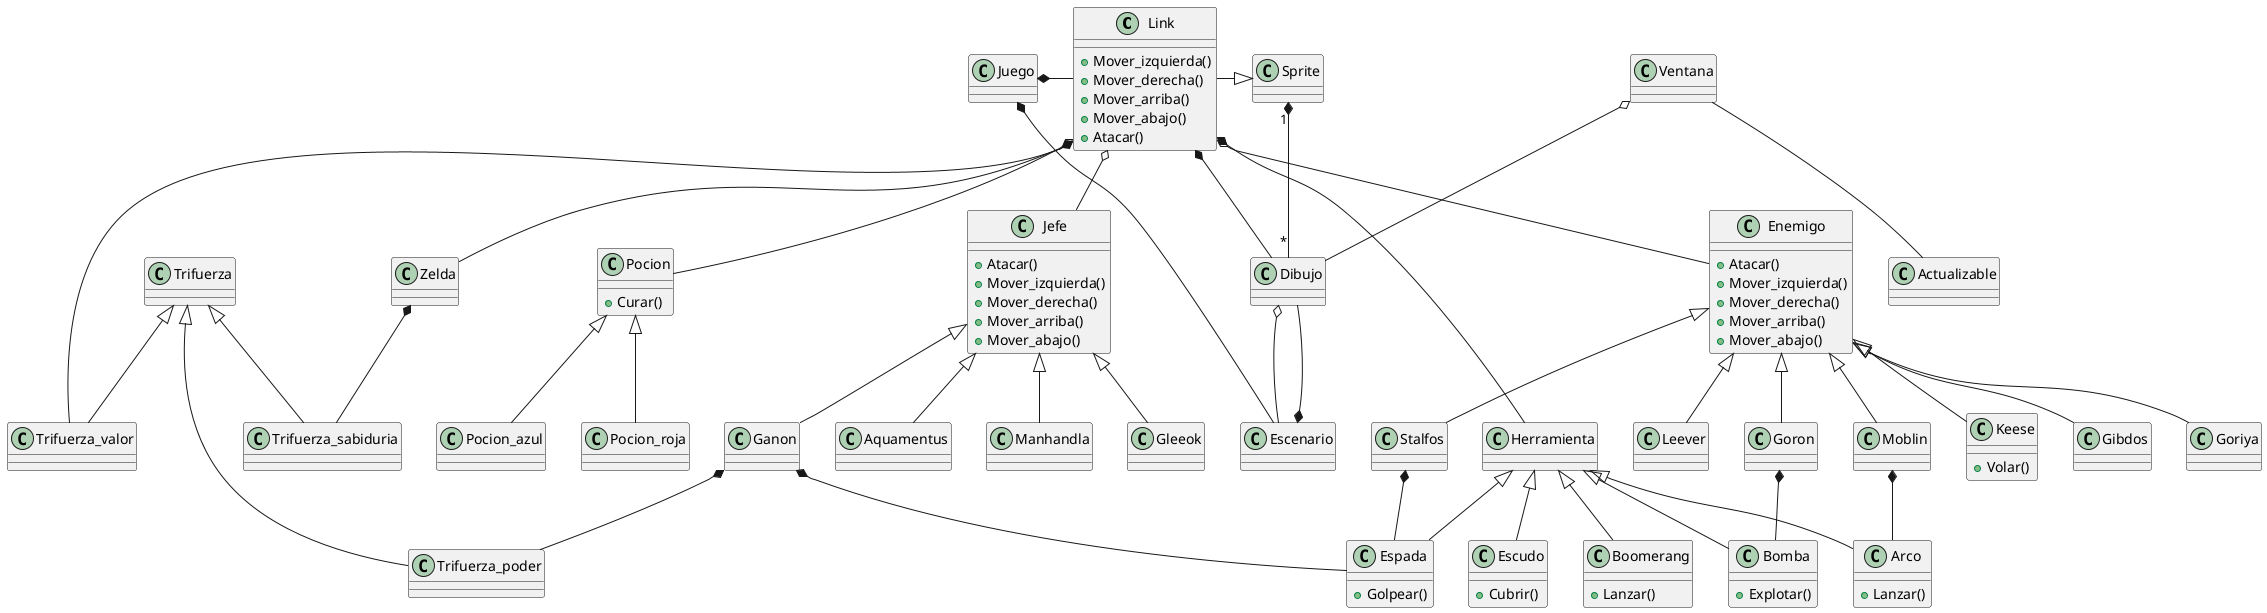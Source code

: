 @startuml Zelda

class Link{
    + Mover_izquierda()
    + Mover_derecha()
    + Mover_arriba()
    + Mover_abajo()
    + Atacar()
}
class Herramienta
class Espada{
    + Golpear()
}
class Escudo{
    + Cubrir()
}
class Bomba{
    + Explotar()
}
class Boomerang{
    + Lanzar()
}
class Arco{
    + Lanzar()
}
class Pocion{
    + Curar()
}
class Pocion_roja
class Pocion_azul
class Enemigo{
    + Atacar()
    + Mover_izquierda()
    + Mover_derecha()
    + Mover_arriba()
    + Mover_abajo()
}
class Moblin
class Goron
class Keese{
    + Volar()
}
class Gibdos
class Goriya
class Leever
class Jefe{
    + Atacar()
    + Mover_izquierda()
    + Mover_derecha()
    + Mover_arriba()
    + Mover_abajo()
}
class Aquamentus
class Manhandla
class Gleeok
class Ganon
class Zelda
class Trifuerza
class Trifuerza_poder
class Trifuerza_sabiduria
class Trifuerza_valor

Sprite "1" *- "*" Dibujo

Juego *- Link
Juego *- Escenario

Link *-- Herramienta
Link o-- Zelda
Herramienta <|-- Espada
Herramienta <|-- Escudo
Herramienta <|-- Bomba
Herramienta <|-- Boomerang
Herramienta <|-- Arco
Stalfos *-- Espada
Moblin *-- Arco
Goron *-- Bomba
Ganon *-- Espada
Link o-- Pocion
Pocion <|-- Pocion_roja
Pocion <|-- Pocion_azul
Link o-- Enemigo
Enemigo <|-- Moblin
Enemigo <|-- Goron
Enemigo <|-- Stalfos
Enemigo <|-- Keese
Enemigo <|-- Gibdos
Enemigo <|-- Goriya
Enemigo <|-- Leever
Link o-- Jefe
Jefe <|-- Aquamentus
Jefe <|-- Manhandla
Jefe <|-- Gleeok
Jefe <|-- Ganon
Trifuerza <|-- Trifuerza_poder
Trifuerza <|-- Trifuerza_sabiduria
Trifuerza <|-- Trifuerza_valor
Zelda *-- Trifuerza_sabiduria
Ganon *-- Trifuerza_poder
Link *-- Trifuerza_valor

Link -|> Sprite
Ventana o-- Dibujo
Ventana -- Actualizable
Dibujo o-- Escenario
Link *-- Dibujo
Escenario *-- Dibujo

@enduml